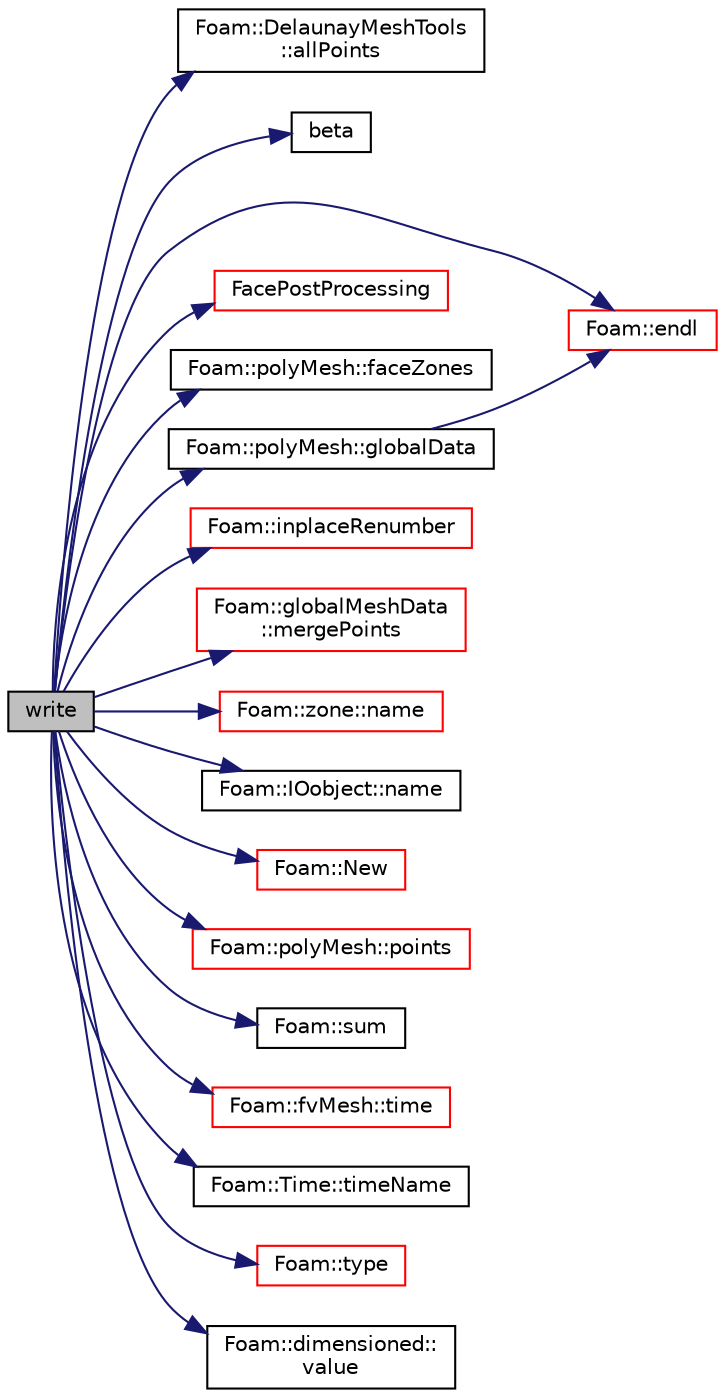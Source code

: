 digraph "write"
{
  bgcolor="transparent";
  edge [fontname="Helvetica",fontsize="10",labelfontname="Helvetica",labelfontsize="10"];
  node [fontname="Helvetica",fontsize="10",shape=record];
  rankdir="LR";
  Node1 [label="write",height=0.2,width=0.4,color="black", fillcolor="grey75", style="filled", fontcolor="black"];
  Node1 -> Node2 [color="midnightblue",fontsize="10",style="solid",fontname="Helvetica"];
  Node2 [label="Foam::DelaunayMeshTools\l::allPoints",height=0.2,width=0.4,color="black",URL="$a10994.html#a4c5367631633c866a448207bd561a616",tooltip="Extract all points in vertex-index order. "];
  Node1 -> Node3 [color="midnightblue",fontsize="10",style="solid",fontname="Helvetica"];
  Node3 [label="beta",height=0.2,width=0.4,color="black",URL="$a04615.html#a7f7bcc92fa37329ef6b25b3a843cb8ba"];
  Node1 -> Node4 [color="midnightblue",fontsize="10",style="solid",fontname="Helvetica"];
  Node4 [label="Foam::endl",height=0.2,width=0.4,color="red",URL="$a10974.html#a2db8fe02a0d3909e9351bb4275b23ce4",tooltip="Add newline and flush stream. "];
  Node1 -> Node5 [color="midnightblue",fontsize="10",style="solid",fontname="Helvetica"];
  Node5 [label="FacePostProcessing",height=0.2,width=0.4,color="red",URL="$a00741.html#ada8bf2fb634a22e3abfd39a829f2f8c1",tooltip="Construct from dictionary. "];
  Node1 -> Node6 [color="midnightblue",fontsize="10",style="solid",fontname="Helvetica"];
  Node6 [label="Foam::polyMesh::faceZones",height=0.2,width=0.4,color="black",URL="$a01955.html#aa3b2dc268f43cd7ca2d043febae4f0e6",tooltip="Return face zone mesh. "];
  Node1 -> Node7 [color="midnightblue",fontsize="10",style="solid",fontname="Helvetica"];
  Node7 [label="Foam::polyMesh::globalData",height=0.2,width=0.4,color="black",URL="$a01955.html#ad152d9d2d71b7bb6ab77c5ef580cb8ee",tooltip="Return parallel info. "];
  Node7 -> Node4 [color="midnightblue",fontsize="10",style="solid",fontname="Helvetica"];
  Node1 -> Node8 [color="midnightblue",fontsize="10",style="solid",fontname="Helvetica"];
  Node8 [label="Foam::inplaceRenumber",height=0.2,width=0.4,color="red",URL="$a10974.html#a9b337312524f331043d60cc58a96a5e1",tooltip="Inplace renumber the values of a list. "];
  Node1 -> Node9 [color="midnightblue",fontsize="10",style="solid",fontname="Helvetica"];
  Node9 [label="Foam::globalMeshData\l::mergePoints",height=0.2,width=0.4,color="red",URL="$a00945.html#a88daf4a4726e5a4a41e77ec8827e8fb2",tooltip="Helper for merging (collocated!) mesh point data. "];
  Node1 -> Node10 [color="midnightblue",fontsize="10",style="solid",fontname="Helvetica"];
  Node10 [label="Foam::zone::name",height=0.2,width=0.4,color="red",URL="$a02996.html#a75b72488d2e82151b025744974919d5d",tooltip="Return name. "];
  Node1 -> Node11 [color="midnightblue",fontsize="10",style="solid",fontname="Helvetica"];
  Node11 [label="Foam::IOobject::name",height=0.2,width=0.4,color="black",URL="$a01197.html#a75b72488d2e82151b025744974919d5d",tooltip="Return name. "];
  Node1 -> Node12 [color="midnightblue",fontsize="10",style="solid",fontname="Helvetica"];
  Node12 [label="Foam::New",height=0.2,width=0.4,color="red",URL="$a10974.html#a9d62cf14554c95e83f83f14909d9e0ec"];
  Node1 -> Node13 [color="midnightblue",fontsize="10",style="solid",fontname="Helvetica"];
  Node13 [label="Foam::polyMesh::points",height=0.2,width=0.4,color="red",URL="$a01955.html#a084ae534298576408f063a6b3b820959",tooltip="Return raw points. "];
  Node1 -> Node14 [color="midnightblue",fontsize="10",style="solid",fontname="Helvetica"];
  Node14 [label="Foam::sum",height=0.2,width=0.4,color="black",URL="$a10974.html#a3d8733143aad0e03b300186ab4bef137"];
  Node1 -> Node15 [color="midnightblue",fontsize="10",style="solid",fontname="Helvetica"];
  Node15 [label="Foam::fvMesh::time",height=0.2,width=0.4,color="red",URL="$a00889.html#a48fcf6de2789aff6b430b5fc1a05693f",tooltip="Return the top-level database. "];
  Node1 -> Node16 [color="midnightblue",fontsize="10",style="solid",fontname="Helvetica"];
  Node16 [label="Foam::Time::timeName",height=0.2,width=0.4,color="black",URL="$a02683.html#a5ae6a110de1b22323e19a46943c7f0c1",tooltip="Return time name of given scalar time. "];
  Node1 -> Node17 [color="midnightblue",fontsize="10",style="solid",fontname="Helvetica"];
  Node17 [label="Foam::type",height=0.2,width=0.4,color="red",URL="$a10974.html#aec48583af672626378f501eb9fc32cd1",tooltip="Return the file type: DIRECTORY or FILE. "];
  Node1 -> Node18 [color="midnightblue",fontsize="10",style="solid",fontname="Helvetica"];
  Node18 [label="Foam::dimensioned::\lvalue",height=0.2,width=0.4,color="black",URL="$a00538.html#a080d3824651cfcf52f72acceec615aaa",tooltip="Return const reference to value. "];
}

